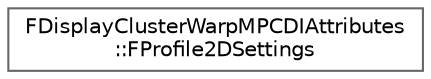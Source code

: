 digraph "Graphical Class Hierarchy"
{
 // INTERACTIVE_SVG=YES
 // LATEX_PDF_SIZE
  bgcolor="transparent";
  edge [fontname=Helvetica,fontsize=10,labelfontname=Helvetica,labelfontsize=10];
  node [fontname=Helvetica,fontsize=10,shape=box,height=0.2,width=0.4];
  rankdir="LR";
  Node0 [id="Node000000",label="FDisplayClusterWarpMPCDIAttributes\l::FProfile2DSettings",height=0.2,width=0.4,color="grey40", fillcolor="white", style="filled",URL="$df/d8e/structFDisplayClusterWarpMPCDIAttributes_1_1FProfile2DSettings.html",tooltip="Special settings for creating 3D geometry of the mpcdi 2D profile."];
}
